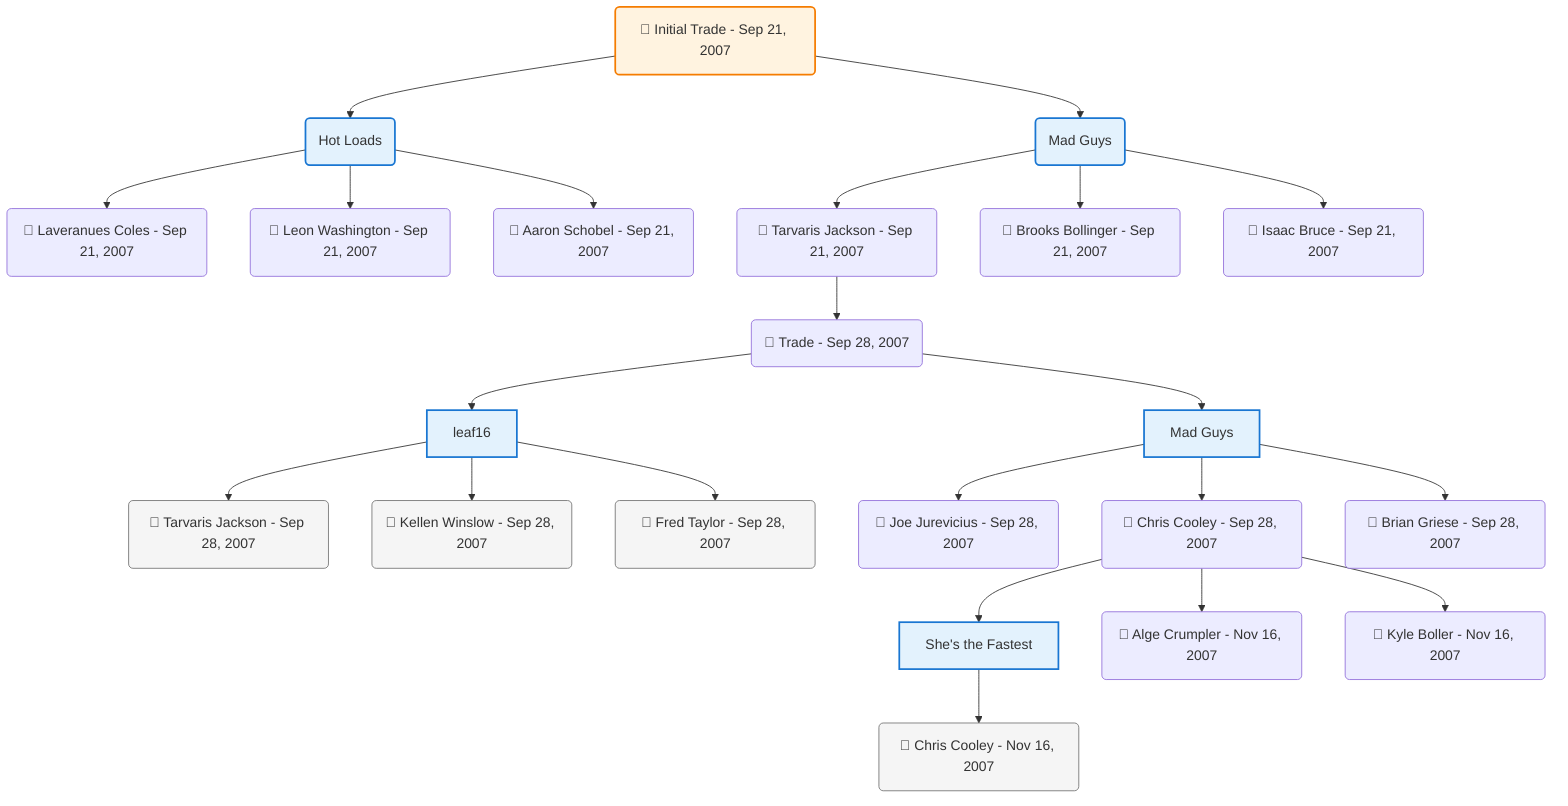 flowchart TD

    TRADE_MAIN("🔄 Initial Trade - Sep 21, 2007")
    TEAM_1("Hot Loads")
    TEAM_2("Mad Guys")
    NODE_a87494a9-e40f-4f2d-8bae-09f91080068e("🔄 Laveranues Coles - Sep 21, 2007")
    NODE_11e50192-3730-4e2f-a5d1-3e89e07522ca("🔄 Leon Washington - Sep 21, 2007")
    NODE_629ee4f5-a8a1-4ae6-aa9d-5640d506f41c("🔄 Aaron Schobel - Sep 21, 2007")
    NODE_8b2f4145-d82a-4997-b2cb-5aaf610aa85d("🔄 Tarvaris Jackson - Sep 21, 2007")
    TRADE_c59e7eb7-f634-42b5-8514-c8808dafb7e8_3("🔄 Trade - Sep 28, 2007")
    TEAM_66fb98f4-89a7-45f9-893a-b41d71e6249d_4["leaf16"]
    NODE_96784880-9392-4def-b707-64931900e130("🔄 Tarvaris Jackson - Sep 28, 2007")
    NODE_a6533d71-fd41-468f-8038-1a3b2087ef9a("🔄 Kellen Winslow - Sep 28, 2007")
    NODE_0ea5d6d6-cc77-41b5-9a83-4d474fea7709("🔄 Fred Taylor - Sep 28, 2007")
    TEAM_f5908944-6efd-40eb-af54-6c53004e0e2f_5["Mad Guys"]
    NODE_dc31f765-b843-4d96-8595-60e30846c6e3("🔄 Joe Jurevicius - Sep 28, 2007")
    NODE_3e834071-e94a-4f99-83c7-b34551f6ceec("🔄 Chris Cooley - Sep 28, 2007")
    TEAM_4449259f-64af-44fd-9235-1facc0926234_6["She's the Fastest"]
    NODE_4905cfb4-f8bb-4be6-aac1-7a80e9744fc6("🔄 Chris Cooley - Nov 16, 2007")
    NODE_2968b211-6807-4585-8ee9-1c2febd14e73("🔄 Alge Crumpler - Nov 16, 2007")
    NODE_6a83272e-31f3-4092-932d-b86963be4505("🔄 Kyle Boller - Nov 16, 2007")
    NODE_d7169586-9700-4945-8026-f47083e4aefd("🔄 Brian Griese - Sep 28, 2007")
    NODE_a4f0139b-f16b-43ae-a3a7-b69b78dbe2fc("🔄 Brooks Bollinger - Sep 21, 2007")
    NODE_eaefb452-de4b-4cb1-ac11-f7711c7cb314("🔄 Isaac Bruce - Sep 21, 2007")

    TRADE_MAIN --> TEAM_1
    TRADE_MAIN --> TEAM_2
    TEAM_1 --> NODE_a87494a9-e40f-4f2d-8bae-09f91080068e
    TEAM_1 --> NODE_11e50192-3730-4e2f-a5d1-3e89e07522ca
    TEAM_1 --> NODE_629ee4f5-a8a1-4ae6-aa9d-5640d506f41c
    TEAM_2 --> NODE_8b2f4145-d82a-4997-b2cb-5aaf610aa85d
    NODE_8b2f4145-d82a-4997-b2cb-5aaf610aa85d --> TRADE_c59e7eb7-f634-42b5-8514-c8808dafb7e8_3
    TRADE_c59e7eb7-f634-42b5-8514-c8808dafb7e8_3 --> TEAM_66fb98f4-89a7-45f9-893a-b41d71e6249d_4
    TEAM_66fb98f4-89a7-45f9-893a-b41d71e6249d_4 --> NODE_96784880-9392-4def-b707-64931900e130
    TEAM_66fb98f4-89a7-45f9-893a-b41d71e6249d_4 --> NODE_a6533d71-fd41-468f-8038-1a3b2087ef9a
    TEAM_66fb98f4-89a7-45f9-893a-b41d71e6249d_4 --> NODE_0ea5d6d6-cc77-41b5-9a83-4d474fea7709
    TRADE_c59e7eb7-f634-42b5-8514-c8808dafb7e8_3 --> TEAM_f5908944-6efd-40eb-af54-6c53004e0e2f_5
    TEAM_f5908944-6efd-40eb-af54-6c53004e0e2f_5 --> NODE_dc31f765-b843-4d96-8595-60e30846c6e3
    TEAM_f5908944-6efd-40eb-af54-6c53004e0e2f_5 --> NODE_3e834071-e94a-4f99-83c7-b34551f6ceec
    NODE_3e834071-e94a-4f99-83c7-b34551f6ceec --> TEAM_4449259f-64af-44fd-9235-1facc0926234_6
    TEAM_4449259f-64af-44fd-9235-1facc0926234_6 --> NODE_4905cfb4-f8bb-4be6-aac1-7a80e9744fc6
    NODE_3e834071-e94a-4f99-83c7-b34551f6ceec --> NODE_2968b211-6807-4585-8ee9-1c2febd14e73
    NODE_3e834071-e94a-4f99-83c7-b34551f6ceec --> NODE_6a83272e-31f3-4092-932d-b86963be4505
    TEAM_f5908944-6efd-40eb-af54-6c53004e0e2f_5 --> NODE_d7169586-9700-4945-8026-f47083e4aefd
    TEAM_2 --> NODE_a4f0139b-f16b-43ae-a3a7-b69b78dbe2fc
    TEAM_2 --> NODE_eaefb452-de4b-4cb1-ac11-f7711c7cb314

    %% Node styling
    classDef teamNode fill:#e3f2fd,stroke:#1976d2,stroke-width:2px
    classDef tradeNode fill:#fff3e0,stroke:#f57c00,stroke-width:2px
    classDef playerNode fill:#f3e5f5,stroke:#7b1fa2,stroke-width:1px
    classDef nonRootPlayerNode fill:#f5f5f5,stroke:#757575,stroke-width:1px
    classDef endNode fill:#ffebee,stroke:#c62828,stroke-width:2px
    classDef waiverNode fill:#e8f5e8,stroke:#388e3c,stroke-width:2px
    classDef championshipNode fill:#fff9c4,stroke:#f57f17,stroke-width:3px

    class TEAM_1,TEAM_2,TEAM_66fb98f4-89a7-45f9-893a-b41d71e6249d_4,TEAM_f5908944-6efd-40eb-af54-6c53004e0e2f_5,TEAM_4449259f-64af-44fd-9235-1facc0926234_6 teamNode
    class NODE_96784880-9392-4def-b707-64931900e130,NODE_a6533d71-fd41-468f-8038-1a3b2087ef9a,NODE_0ea5d6d6-cc77-41b5-9a83-4d474fea7709,NODE_4905cfb4-f8bb-4be6-aac1-7a80e9744fc6 nonRootPlayerNode
    class TRADE_MAIN tradeNode